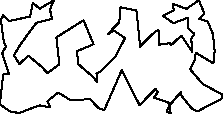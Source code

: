 unitsize(0.001cm);
// 23313.8
draw((3477,949)--(3479,1023));
draw((3479,1023)--(3502,1067));
draw((3502,1067)--(3803,886));
draw((3803,886)--(3825,1101));
draw((3825,1101)--(3796,1401));
draw((3796,1401)--(3702,1624));
draw((3702,1624)--(3551,1673));
draw((3551,1673)--(3646,1758));
draw((3646,1758)--(3548,1999));
draw((3548,1999)--(3326,1846));
draw((3326,1846)--(3104,1931));
draw((3104,1931)--(3083,1938));
draw((3083,1938)--(3105,1823));
draw((3105,1823)--(2916,1724));
draw((2916,1724)--(3098,1594));
draw((3098,1594)--(3359,1693));
draw((3359,1693)--(3364,1498));
draw((3364,1498)--(3468,1404));
draw((3468,1404)--(3404,1307));
draw((3404,1307)--(3423,1241));
draw((3423,1241)--(3430,1088));
draw((3430,1088)--(3239,1376));
draw((3239,1376)--(3061,1211));
draw((3061,1211)--(3029,1242));
draw((3029,1242)--(2849,1214));
draw((2849,1214)--(2835,1472));
draw((2835,1472)--(2790,1457));
draw((2790,1457)--(2643,1320));
draw((2643,1320)--(2609,1286));
draw((2609,1286)--(2503,1172));
draw((2503,1172)--(2502,1274));
draw((2502,1274)--(2445,1820));
draw((2445,1820)--(2164,1874));
draw((2164,1874)--(2143,1611));
draw((2143,1611)--(1937,1400));
draw((1937,1400)--(2053,1461));
draw((2053,1461)--(2243,1332));
draw((2243,1332)--(2081,1011));
draw((2081,1011)--(1806,733));
draw((1806,733)--(1741,712));
draw((1741,712)--(1754,559));
draw((1754,559)--(1668,658));
draw((1668,658)--(1419,872));
draw((1419,872)--(1398,1100));
draw((1398,1100)--(1689,1223));
draw((1689,1223)--(1513,1646));
draw((1513,1646)--(1034,1344));
draw((1034,1344)--(1086,868));
draw((1086,868)--(878,715));
draw((878,715)--(765,833));
draw((765,833)--(538,1023));
draw((538,1023)--(382,872));
draw((382,872)--(285,1029));
draw((285,1029)--(397,1217));
draw((397,1217)--(678,1599));
draw((678,1599)--(958,1670));
draw((958,1670)--(920,1835));
draw((920,1835)--(989,1997));
draw((989,1997)--(739,1850));
draw((739,1850)--(618,1953));
draw((618,1953)--(571,1711));
draw((571,1711)--(198,1632));
draw((198,1632)--(91,1732));
draw((91,1732)--(53,1657));
draw((53,1657)--(106,1267));
draw((106,1267)--(144,1185));
draw((144,1185)--(78,1066));
draw((78,1066)--(201,693));
draw((201,693)--(96,691));
draw((96,691)--(48,267));
draw((48,267)--(48,154));
draw((48,154)--(217,38));
draw((217,38)--(374,9));
draw((374,9)--(640,110));
draw((640,110)--(741,146));
draw((741,146)--(923,108));
draw((923,108)--(876,220));
draw((876,220)--(1067,371));
draw((1067,371)--(1280,237));
draw((1280,237)--(1628,253));
draw((1628,253)--(1782,93));
draw((1782,93)--(1878,59));
draw((1878,59)--(2186,766));
draw((2186,766)--(2502,146));
draw((2502,146)--(2779,435));
draw((2779,435)--(2823,376));
draw((2823,376)--(2753,283));
draw((2753,283)--(3019,189));
draw((3019,189)--(3048,1));
draw((3048,1)--(2977,39));
draw((2977,39)--(3035,152));
draw((3035,152)--(3230,380));
draw((3230,380)--(3232,324));
draw((3232,324)--(3431,78));
draw((3431,78)--(3527,41));
draw((3527,41)--(3941,258));
draw((3941,258)--(3972,329));
draw((3972,329)--(3613,523));
draw((3613,523)--(3393,782));
draw((3393,782)--(3477,949));
